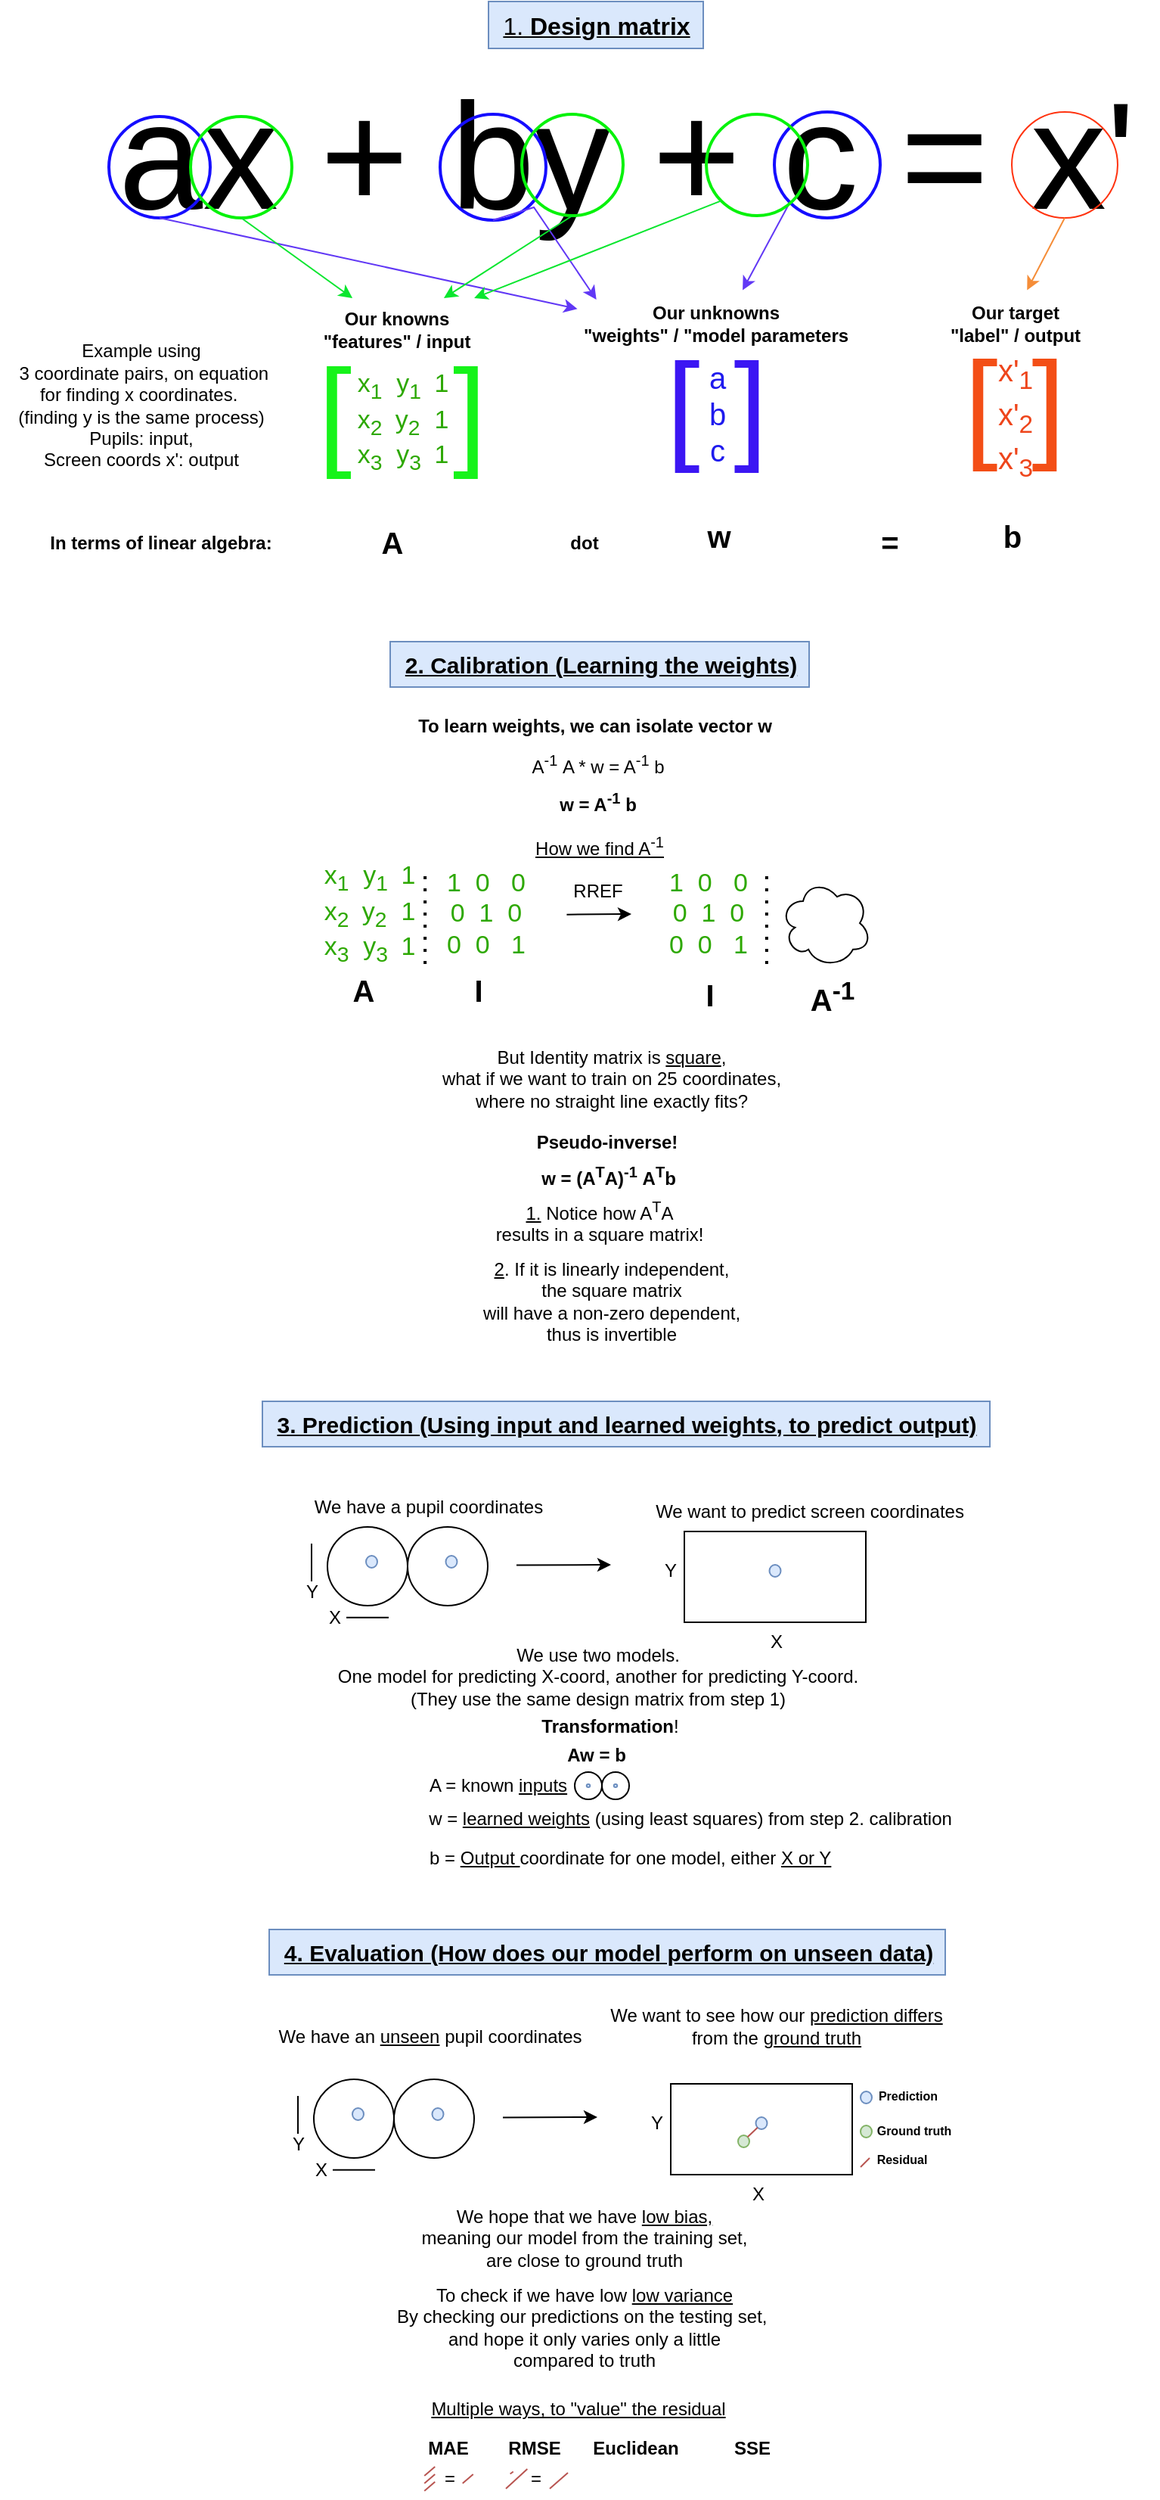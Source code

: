 <mxfile version="24.7.17">
  <diagram name="Page-1" id="A6gHz7y4pl0UzIe4a-nL">
    <mxGraphModel dx="209" dy="109" grid="0" gridSize="10" guides="1" tooltips="1" connect="1" arrows="1" fold="1" page="1" pageScale="1" pageWidth="827" pageHeight="1169" math="0" shadow="0">
      <root>
        <mxCell id="0" />
        <mxCell id="1" parent="0" />
        <mxCell id="99eHCPfKFET1jwEx7BNB-6" value="&lt;font style=&quot;font-size: 100px;&quot;&gt;ax + by + c = x&#39;&lt;/font&gt;" style="text;html=1;align=center;verticalAlign=middle;resizable=0;points=[];autosize=1;strokeColor=none;fillColor=none;" parent="1" vertex="1">
          <mxGeometry x="76" y="55" width="690" height="132" as="geometry" />
        </mxCell>
        <mxCell id="99eHCPfKFET1jwEx7BNB-3" value="" style="ellipse;whiteSpace=wrap;html=1;aspect=fixed;fillColor=none;strokeColor=#150DFF;strokeWidth=2;" parent="1" vertex="1">
          <mxGeometry x="79" y="96" width="67" height="67" as="geometry" />
        </mxCell>
        <mxCell id="99eHCPfKFET1jwEx7BNB-7" value="" style="ellipse;whiteSpace=wrap;html=1;aspect=fixed;fillColor=none;strokeColor=#150DFF;strokeWidth=2;" parent="1" vertex="1">
          <mxGeometry x="298" y="94.5" width="70" height="70" as="geometry" />
        </mxCell>
        <mxCell id="99eHCPfKFET1jwEx7BNB-8" value="" style="ellipse;whiteSpace=wrap;html=1;aspect=fixed;fillColor=none;strokeColor=#150DFF;strokeWidth=2;" parent="1" vertex="1">
          <mxGeometry x="519" y="93" width="70" height="70" as="geometry" />
        </mxCell>
        <mxCell id="99eHCPfKFET1jwEx7BNB-9" value="&lt;font color=&quot;#3b16f3&quot; style=&quot;font-size: 80px;&quot;&gt;[ ]&lt;/font&gt;" style="text;html=1;align=center;verticalAlign=middle;whiteSpace=wrap;rounded=0;" parent="1" vertex="1">
          <mxGeometry x="386" y="272" width="190" height="30" as="geometry" />
        </mxCell>
        <mxCell id="99eHCPfKFET1jwEx7BNB-11" value="&lt;font color=&quot;#1f1bee&quot; style=&quot;font-size: 20px;&quot;&gt;a&lt;br&gt;b&lt;br&gt;c&lt;/font&gt;" style="text;html=1;align=center;verticalAlign=middle;resizable=0;points=[];autosize=1;strokeColor=none;fillColor=none;" parent="1" vertex="1">
          <mxGeometry x="466" y="247" width="30" height="90" as="geometry" />
        </mxCell>
        <mxCell id="99eHCPfKFET1jwEx7BNB-12" value="" style="endArrow=classic;html=1;rounded=0;exitX=0.5;exitY=1;exitDx=0;exitDy=0;strokeColor=#6138f5;entryX=0.03;entryY=0.271;entryDx=0;entryDy=0;entryPerimeter=0;" parent="1" source="99eHCPfKFET1jwEx7BNB-3" target="99eHCPfKFET1jwEx7BNB-13" edge="1">
          <mxGeometry width="50" height="50" relative="1" as="geometry">
            <mxPoint x="272" y="263" as="sourcePoint" />
            <mxPoint x="191" y="248" as="targetPoint" />
          </mxGeometry>
        </mxCell>
        <mxCell id="99eHCPfKFET1jwEx7BNB-13" value="Our unknowns&lt;br&gt;&quot;weights&quot; / &quot;model parameters" style="text;html=1;align=center;verticalAlign=middle;resizable=0;points=[];autosize=1;strokeColor=none;fillColor=none;fontStyle=1" parent="1" vertex="1">
          <mxGeometry x="383" y="212" width="193" height="41" as="geometry" />
        </mxCell>
        <mxCell id="99eHCPfKFET1jwEx7BNB-14" value="&lt;font color=&quot;#f34e16&quot; style=&quot;font-size: 80px;&quot;&gt;[ ]&lt;/font&gt;" style="text;html=1;align=center;verticalAlign=middle;whiteSpace=wrap;rounded=0;" parent="1" vertex="1">
          <mxGeometry x="583" y="271" width="190" height="30" as="geometry" />
        </mxCell>
        <mxCell id="99eHCPfKFET1jwEx7BNB-15" value="&lt;span style=&quot;font-size: 20px;&quot;&gt;&lt;font color=&quot;#ee451b&quot;&gt;x&#39;&lt;sub style=&quot;&quot;&gt;1&lt;br&gt;&lt;/sub&gt;x&#39;&lt;sub style=&quot;&quot;&gt;2&lt;br&gt;&lt;/sub&gt;x&#39;&lt;sub style=&quot;&quot;&gt;3&lt;/sub&gt;&lt;/font&gt;&lt;br&gt;&lt;/span&gt;" style="text;html=1;align=center;verticalAlign=middle;resizable=0;points=[];autosize=1;strokeColor=none;fillColor=none;" parent="1" vertex="1">
          <mxGeometry x="657.5" y="245" width="41" height="99" as="geometry" />
        </mxCell>
        <mxCell id="99eHCPfKFET1jwEx7BNB-16" value="Our target&lt;br&gt;&quot;label&quot; / output" style="text;html=1;align=center;verticalAlign=middle;resizable=0;points=[];autosize=1;strokeColor=none;fillColor=none;fontStyle=1" parent="1" vertex="1">
          <mxGeometry x="626" y="212" width="104" height="41" as="geometry" />
        </mxCell>
        <mxCell id="99eHCPfKFET1jwEx7BNB-20" value="" style="ellipse;whiteSpace=wrap;html=1;aspect=fixed;fillColor=none;strokeColor=#ff330f;" parent="1" vertex="1">
          <mxGeometry x="676" y="93" width="70" height="70" as="geometry" />
        </mxCell>
        <mxCell id="99eHCPfKFET1jwEx7BNB-21" value="" style="endArrow=classic;html=1;rounded=0;exitX=0.5;exitY=1;exitDx=0;exitDy=0;strokeColor=#6138f5;entryX=0.095;entryY=0.122;entryDx=0;entryDy=0;entryPerimeter=0;" parent="1" source="99eHCPfKFET1jwEx7BNB-7" target="99eHCPfKFET1jwEx7BNB-13" edge="1">
          <mxGeometry width="50" height="50" relative="1" as="geometry">
            <mxPoint x="122" y="173" as="sourcePoint" />
            <mxPoint x="444" y="233" as="targetPoint" />
            <Array as="points">
              <mxPoint x="360" y="156" />
            </Array>
          </mxGeometry>
        </mxCell>
        <mxCell id="99eHCPfKFET1jwEx7BNB-22" value="" style="endArrow=classic;html=1;rounded=0;exitX=0;exitY=1;exitDx=0;exitDy=0;strokeColor=#6138f5;entryX=0.596;entryY=-0.031;entryDx=0;entryDy=0;entryPerimeter=0;" parent="1" source="99eHCPfKFET1jwEx7BNB-8" target="99eHCPfKFET1jwEx7BNB-13" edge="1">
          <mxGeometry width="50" height="50" relative="1" as="geometry">
            <mxPoint x="343" y="175" as="sourcePoint" />
            <mxPoint x="450" y="227" as="targetPoint" />
          </mxGeometry>
        </mxCell>
        <mxCell id="99eHCPfKFET1jwEx7BNB-23" value="&lt;font color=&quot;#16f31a&quot; style=&quot;font-size: 80px;&quot;&gt;[&amp;nbsp; &amp;nbsp;]&lt;/font&gt;" style="text;html=1;align=center;verticalAlign=middle;whiteSpace=wrap;rounded=0;" parent="1" vertex="1">
          <mxGeometry x="178" y="276" width="190" height="30" as="geometry" />
        </mxCell>
        <mxCell id="99eHCPfKFET1jwEx7BNB-24" value="Our knowns&lt;br&gt;&quot;features&quot; / input" style="text;html=1;align=center;verticalAlign=middle;resizable=0;points=[];autosize=1;strokeColor=none;fillColor=none;fontStyle=1" parent="1" vertex="1">
          <mxGeometry x="211" y="216" width="115" height="41" as="geometry" />
        </mxCell>
        <mxCell id="99eHCPfKFET1jwEx7BNB-25" value="&lt;font style=&quot;font-size: 17px;&quot; color=&quot;#2da800&quot;&gt;x&lt;sub style=&quot;&quot;&gt;1&lt;/sub&gt;&amp;nbsp; y&lt;sub style=&quot;&quot;&gt;1&amp;nbsp;&lt;/sub&gt;&amp;nbsp;1&lt;br&gt;x&lt;span style=&quot;&quot;&gt;&lt;sub&gt;2&amp;nbsp;&lt;/sub&gt;&lt;/span&gt;&amp;nbsp;y&lt;span style=&quot;&quot;&gt;&lt;sub&gt;2&lt;/sub&gt;&lt;/span&gt;&amp;nbsp; 1&lt;br&gt;x&lt;sub style=&quot;&quot;&gt;3&lt;/sub&gt;&amp;nbsp; y&lt;span style=&quot;&quot;&gt;&lt;sub&gt;3&amp;nbsp;&lt;/sub&gt;&lt;/span&gt;&amp;nbsp;1&lt;/font&gt;" style="text;html=1;align=center;verticalAlign=middle;whiteSpace=wrap;rounded=0;" parent="1" vertex="1">
          <mxGeometry x="222.5" y="283" width="101" height="30" as="geometry" />
        </mxCell>
        <mxCell id="99eHCPfKFET1jwEx7BNB-27" value="" style="endArrow=classic;html=1;rounded=0;exitX=0.5;exitY=1;exitDx=0;exitDy=0;strokeColor=#f58d38;entryX=0.578;entryY=-0.031;entryDx=0;entryDy=0;entryPerimeter=0;" parent="1" source="99eHCPfKFET1jwEx7BNB-20" target="99eHCPfKFET1jwEx7BNB-16" edge="1">
          <mxGeometry width="50" height="50" relative="1" as="geometry">
            <mxPoint x="539" y="163" as="sourcePoint" />
            <mxPoint x="498" y="221" as="targetPoint" />
          </mxGeometry>
        </mxCell>
        <mxCell id="99eHCPfKFET1jwEx7BNB-29" value="" style="ellipse;whiteSpace=wrap;html=1;aspect=fixed;fillColor=none;strokeColor=#07f20b;strokeWidth=2;" parent="1" vertex="1">
          <mxGeometry x="133" y="96" width="67" height="67" as="geometry" />
        </mxCell>
        <mxCell id="99eHCPfKFET1jwEx7BNB-30" value="" style="ellipse;whiteSpace=wrap;html=1;aspect=fixed;fillColor=none;strokeColor=#07f20b;strokeWidth=2;" parent="1" vertex="1">
          <mxGeometry x="352" y="94.5" width="67" height="67" as="geometry" />
        </mxCell>
        <mxCell id="99eHCPfKFET1jwEx7BNB-31" value="" style="ellipse;whiteSpace=wrap;html=1;aspect=fixed;fillColor=none;strokeColor=#07f20b;strokeWidth=2;" parent="1" vertex="1">
          <mxGeometry x="474" y="94.5" width="67" height="67" as="geometry" />
        </mxCell>
        <mxCell id="99eHCPfKFET1jwEx7BNB-32" value="" style="endArrow=classic;html=1;rounded=0;exitX=0.5;exitY=1;exitDx=0;exitDy=0;strokeColor=#0ae62e;" parent="1" source="99eHCPfKFET1jwEx7BNB-29" target="99eHCPfKFET1jwEx7BNB-24" edge="1">
          <mxGeometry width="50" height="50" relative="1" as="geometry">
            <mxPoint x="123" y="173" as="sourcePoint" />
            <mxPoint x="399" y="233" as="targetPoint" />
          </mxGeometry>
        </mxCell>
        <mxCell id="99eHCPfKFET1jwEx7BNB-33" value="" style="endArrow=classic;html=1;rounded=0;exitX=0.5;exitY=1;exitDx=0;exitDy=0;strokeColor=#0ae62e;" parent="1" source="99eHCPfKFET1jwEx7BNB-30" target="99eHCPfKFET1jwEx7BNB-24" edge="1">
          <mxGeometry width="50" height="50" relative="1" as="geometry">
            <mxPoint x="177" y="173" as="sourcePoint" />
            <mxPoint x="250" y="226" as="targetPoint" />
          </mxGeometry>
        </mxCell>
        <mxCell id="99eHCPfKFET1jwEx7BNB-34" value="" style="endArrow=classic;html=1;rounded=0;exitX=0;exitY=1;exitDx=0;exitDy=0;strokeColor=#0ae62e;" parent="1" source="99eHCPfKFET1jwEx7BNB-31" target="99eHCPfKFET1jwEx7BNB-24" edge="1">
          <mxGeometry width="50" height="50" relative="1" as="geometry">
            <mxPoint x="395" y="172" as="sourcePoint" />
            <mxPoint x="310" y="226" as="targetPoint" />
          </mxGeometry>
        </mxCell>
        <mxCell id="99eHCPfKFET1jwEx7BNB-35" value="&lt;b&gt;In terms of linear algebra:&lt;/b&gt;" style="text;html=1;align=center;verticalAlign=middle;resizable=0;points=[];autosize=1;strokeColor=none;fillColor=none;" parent="1" vertex="1">
          <mxGeometry x="30" y="365" width="165" height="26" as="geometry" />
        </mxCell>
        <mxCell id="99eHCPfKFET1jwEx7BNB-36" value="&lt;b&gt;&lt;font style=&quot;font-size: 20px;&quot;&gt;A&lt;/font&gt;&lt;/b&gt;" style="text;html=1;align=center;verticalAlign=middle;resizable=0;points=[];autosize=1;strokeColor=none;fillColor=none;" parent="1" vertex="1">
          <mxGeometry x="250" y="359" width="32" height="36" as="geometry" />
        </mxCell>
        <mxCell id="99eHCPfKFET1jwEx7BNB-38" value="&lt;span style=&quot;font-size: 20px;&quot;&gt;&lt;b&gt;w&lt;/b&gt;&lt;/span&gt;" style="text;html=1;align=center;verticalAlign=middle;resizable=0;points=[];autosize=1;strokeColor=none;fillColor=none;" parent="1" vertex="1">
          <mxGeometry x="465" y="355" width="34" height="36" as="geometry" />
        </mxCell>
        <mxCell id="99eHCPfKFET1jwEx7BNB-40" value="&lt;span style=&quot;font-size: 20px;&quot;&gt;&lt;b&gt;=&lt;/b&gt;&lt;/span&gt;" style="text;html=1;align=center;verticalAlign=middle;resizable=0;points=[];autosize=1;strokeColor=none;fillColor=none;" parent="1" vertex="1">
          <mxGeometry x="579.5" y="359" width="30" height="36" as="geometry" />
        </mxCell>
        <mxCell id="99eHCPfKFET1jwEx7BNB-41" value="&lt;span style=&quot;font-size: 20px;&quot;&gt;&lt;b&gt;b&lt;/b&gt;&lt;/span&gt;" style="text;html=1;align=center;verticalAlign=middle;resizable=0;points=[];autosize=1;strokeColor=none;fillColor=none;" parent="1" vertex="1">
          <mxGeometry x="660.5" y="355" width="30" height="36" as="geometry" />
        </mxCell>
        <mxCell id="99eHCPfKFET1jwEx7BNB-42" value="&lt;b&gt;dot&lt;/b&gt;" style="text;html=1;align=center;verticalAlign=middle;resizable=0;points=[];autosize=1;strokeColor=none;fillColor=none;" parent="1" vertex="1">
          <mxGeometry x="374" y="365" width="37" height="26" as="geometry" />
        </mxCell>
        <mxCell id="99eHCPfKFET1jwEx7BNB-43" value="&lt;b&gt;To learn weights, we can isolate vector w&lt;br&gt;&lt;/b&gt;" style="text;html=1;align=center;verticalAlign=middle;resizable=0;points=[];autosize=1;strokeColor=none;fillColor=none;" parent="1" vertex="1">
          <mxGeometry x="273.5" y="486" width="252" height="26" as="geometry" />
        </mxCell>
        <mxCell id="99eHCPfKFET1jwEx7BNB-44" value="A&lt;sup&gt;-1&lt;/sup&gt;&amp;nbsp;A * w = A&lt;sup&gt;-1&lt;/sup&gt;&amp;nbsp;b" style="text;html=1;align=center;verticalAlign=middle;resizable=0;points=[];autosize=1;strokeColor=none;fillColor=none;" parent="1" vertex="1">
          <mxGeometry x="349.12" y="509" width="105" height="29" as="geometry" />
        </mxCell>
        <mxCell id="99eHCPfKFET1jwEx7BNB-45" value="w = A&lt;sup&gt;-1&lt;/sup&gt;&amp;nbsp;b" style="text;html=1;align=center;verticalAlign=middle;resizable=0;points=[];autosize=1;strokeColor=none;fillColor=none;fontStyle=1" parent="1" vertex="1">
          <mxGeometry x="368.12" y="534" width="67" height="29" as="geometry" />
        </mxCell>
        <mxCell id="99eHCPfKFET1jwEx7BNB-47" value="w = (A&lt;sup&gt;T&lt;/sup&gt;A)&lt;sup&gt;-1&lt;/sup&gt;&amp;nbsp;A&lt;sup&gt;T&lt;/sup&gt;b" style="text;html=1;align=center;verticalAlign=middle;resizable=0;points=[];autosize=1;strokeColor=none;fillColor=none;fontStyle=1" parent="1" vertex="1">
          <mxGeometry x="357" y="781" width="103" height="29" as="geometry" />
        </mxCell>
        <mxCell id="99eHCPfKFET1jwEx7BNB-48" value="&lt;u&gt;1.&lt;/u&gt; Notice how A&lt;sup&gt;T&lt;/sup&gt;A&lt;br&gt;results in a square matrix!" style="text;html=1;align=center;verticalAlign=middle;resizable=0;points=[];autosize=1;strokeColor=none;fillColor=none;" parent="1" vertex="1">
          <mxGeometry x="325.12" y="804" width="155" height="43" as="geometry" />
        </mxCell>
        <mxCell id="99eHCPfKFET1jwEx7BNB-49" value="&lt;u&gt;2&lt;/u&gt;. If it is linearly independent, &lt;br&gt;the square matrix&lt;br&gt;will have a non-zero dependent,&lt;br&gt;thus is invertible" style="text;html=1;align=center;verticalAlign=middle;resizable=0;points=[];autosize=1;strokeColor=none;fillColor=none;" parent="1" vertex="1">
          <mxGeometry x="317" y="844" width="188" height="70" as="geometry" />
        </mxCell>
        <mxCell id="2amhyk4ljKaMBQwBBaxo-1" value="&lt;font style=&quot;font-size: 16px;&quot;&gt;&lt;u&gt;1. &lt;b&gt;Design matrix&lt;/b&gt;&lt;/u&gt;&lt;/font&gt;" style="text;html=1;align=center;verticalAlign=middle;resizable=0;points=[];autosize=1;strokeColor=#6c8ebf;fillColor=#dae8fc;" parent="1" vertex="1">
          <mxGeometry x="330" y="20" width="142" height="31" as="geometry" />
        </mxCell>
        <mxCell id="2amhyk4ljKaMBQwBBaxo-2" value="&lt;b&gt;&lt;font style=&quot;font-size: 15px;&quot;&gt;&lt;u&gt;2. Calibration (Learning the weights)&lt;/u&gt;&lt;/font&gt;&lt;/b&gt;" style="text;html=1;align=center;verticalAlign=middle;resizable=0;points=[];autosize=1;strokeColor=#6c8ebf;fillColor=#dae8fc;" parent="1" vertex="1">
          <mxGeometry x="265" y="443" width="277" height="30" as="geometry" />
        </mxCell>
        <mxCell id="2amhyk4ljKaMBQwBBaxo-3" value="&lt;b&gt;&lt;font style=&quot;font-size: 15px;&quot;&gt;&lt;u&gt;3. Prediction (Using input and learned weights, to predict output)&lt;/u&gt;&lt;/font&gt;&lt;/b&gt;" style="text;html=1;align=center;verticalAlign=middle;resizable=0;points=[];autosize=1;strokeColor=#6c8ebf;fillColor=#dae8fc;" parent="1" vertex="1">
          <mxGeometry x="180.5" y="945" width="481" height="30" as="geometry" />
        </mxCell>
        <mxCell id="2amhyk4ljKaMBQwBBaxo-4" value="Example using&lt;br&gt;&amp;nbsp;3 coordinate pairs, on equation&lt;div&gt;for finding x coordinates.&amp;nbsp;&lt;br&gt;(finding y is the same process)&lt;br&gt;&lt;div&gt;Pupils: input, &lt;br&gt;Screen coords x&#39;: output&lt;/div&gt;&lt;/div&gt;" style="text;html=1;align=center;verticalAlign=middle;resizable=0;points=[];autosize=1;strokeColor=none;fillColor=none;" parent="1" vertex="1">
          <mxGeometry x="7" y="238" width="186" height="98" as="geometry" />
        </mxCell>
        <mxCell id="2amhyk4ljKaMBQwBBaxo-5" value="" style="ellipse;whiteSpace=wrap;html=1;" parent="1" vertex="1">
          <mxGeometry x="223.5" y="1028" width="53" height="52" as="geometry" />
        </mxCell>
        <mxCell id="2amhyk4ljKaMBQwBBaxo-6" value="" style="ellipse;whiteSpace=wrap;html=1;" parent="1" vertex="1">
          <mxGeometry x="276.5" y="1028" width="53" height="52" as="geometry" />
        </mxCell>
        <mxCell id="2amhyk4ljKaMBQwBBaxo-7" value="" style="ellipse;whiteSpace=wrap;html=1;fillColor=#dae8fc;strokeColor=#6c8ebf;" parent="1" vertex="1">
          <mxGeometry x="301.75" y="1047" width="7.5" height="8" as="geometry" />
        </mxCell>
        <mxCell id="2amhyk4ljKaMBQwBBaxo-8" value="" style="ellipse;whiteSpace=wrap;html=1;fillColor=#dae8fc;strokeColor=#6c8ebf;" parent="1" vertex="1">
          <mxGeometry x="249" y="1047" width="7.5" height="8" as="geometry" />
        </mxCell>
        <mxCell id="2amhyk4ljKaMBQwBBaxo-9" value="We have a pupil coordinates" style="text;html=1;align=center;verticalAlign=middle;resizable=0;points=[];autosize=1;strokeColor=none;fillColor=none;" parent="1" vertex="1">
          <mxGeometry x="205" y="1002" width="169" height="26" as="geometry" />
        </mxCell>
        <mxCell id="2amhyk4ljKaMBQwBBaxo-10" value="We want to predict screen coordinates" style="text;html=1;align=center;verticalAlign=middle;resizable=0;points=[];autosize=1;strokeColor=none;fillColor=none;" parent="1" vertex="1">
          <mxGeometry x="431" y="1005" width="222" height="26" as="geometry" />
        </mxCell>
        <mxCell id="2amhyk4ljKaMBQwBBaxo-12" value="" style="endArrow=classic;html=1;rounded=0;" parent="1" edge="1">
          <mxGeometry width="50" height="50" relative="1" as="geometry">
            <mxPoint x="348.5" y="1053.25" as="sourcePoint" />
            <mxPoint x="411" y="1053" as="targetPoint" />
          </mxGeometry>
        </mxCell>
        <mxCell id="2amhyk4ljKaMBQwBBaxo-13" value="" style="rounded=0;whiteSpace=wrap;html=1;" parent="1" vertex="1">
          <mxGeometry x="459.5" y="1031" width="120" height="60" as="geometry" />
        </mxCell>
        <mxCell id="2amhyk4ljKaMBQwBBaxo-14" value="" style="ellipse;whiteSpace=wrap;html=1;fillColor=#dae8fc;strokeColor=#6c8ebf;" parent="1" vertex="1">
          <mxGeometry x="515.75" y="1053" width="7.5" height="8" as="geometry" />
        </mxCell>
        <mxCell id="2amhyk4ljKaMBQwBBaxo-16" value="X" style="text;html=1;align=center;verticalAlign=middle;resizable=0;points=[];autosize=1;strokeColor=none;fillColor=none;" parent="1" vertex="1">
          <mxGeometry x="506.5" y="1091" width="26" height="26" as="geometry" />
        </mxCell>
        <mxCell id="2amhyk4ljKaMBQwBBaxo-17" value="Y" style="text;html=1;align=center;verticalAlign=middle;resizable=0;points=[];autosize=1;strokeColor=none;fillColor=none;" parent="1" vertex="1">
          <mxGeometry x="437" y="1044" width="26" height="26" as="geometry" />
        </mxCell>
        <mxCell id="2amhyk4ljKaMBQwBBaxo-18" value="We use two models. &lt;br&gt;One model for predicting X-coord, another for predicting Y-coord.&lt;br&gt;(They use the same design matrix from step 1)" style="text;html=1;align=center;verticalAlign=middle;resizable=0;points=[];autosize=1;strokeColor=none;fillColor=none;" parent="1" vertex="1">
          <mxGeometry x="220.5" y="1099" width="362" height="55" as="geometry" />
        </mxCell>
        <mxCell id="2amhyk4ljKaMBQwBBaxo-19" value="&lt;b&gt;Aw = b&lt;/b&gt;" style="text;html=1;align=center;verticalAlign=middle;resizable=0;points=[];autosize=1;strokeColor=none;fillColor=none;" parent="1" vertex="1">
          <mxGeometry x="372.5" y="1166" width="57" height="26" as="geometry" />
        </mxCell>
        <mxCell id="2amhyk4ljKaMBQwBBaxo-20" value="A = known &lt;u&gt;inputs&lt;/u&gt;" style="text;html=1;align=center;verticalAlign=middle;resizable=0;points=[];autosize=1;strokeColor=none;fillColor=none;" parent="1" vertex="1">
          <mxGeometry x="281" y="1186" width="109" height="26" as="geometry" />
        </mxCell>
        <mxCell id="2amhyk4ljKaMBQwBBaxo-21" value="" style="ellipse;whiteSpace=wrap;html=1;" parent="1" vertex="1">
          <mxGeometry x="387" y="1190" width="18" height="18" as="geometry" />
        </mxCell>
        <mxCell id="2amhyk4ljKaMBQwBBaxo-24" value="" style="ellipse;whiteSpace=wrap;html=1;fillColor=#dae8fc;strokeColor=#6c8ebf;" parent="1" vertex="1">
          <mxGeometry x="394.87" y="1198" width="2.25" height="2" as="geometry" />
        </mxCell>
        <mxCell id="2amhyk4ljKaMBQwBBaxo-27" value="" style="ellipse;whiteSpace=wrap;html=1;" parent="1" vertex="1">
          <mxGeometry x="405" y="1190" width="18" height="18" as="geometry" />
        </mxCell>
        <mxCell id="2amhyk4ljKaMBQwBBaxo-28" value="" style="ellipse;whiteSpace=wrap;html=1;fillColor=#dae8fc;strokeColor=#6c8ebf;" parent="1" vertex="1">
          <mxGeometry x="412.87" y="1198" width="2.25" height="2" as="geometry" />
        </mxCell>
        <mxCell id="2amhyk4ljKaMBQwBBaxo-29" value="&lt;b&gt;Transformation&lt;/b&gt;!" style="text;html=1;align=center;verticalAlign=middle;resizable=0;points=[];autosize=1;strokeColor=none;fillColor=none;" parent="1" vertex="1">
          <mxGeometry x="355.75" y="1147" width="109" height="26" as="geometry" />
        </mxCell>
        <mxCell id="2amhyk4ljKaMBQwBBaxo-30" value="w = &lt;u&gt;learned weights&lt;/u&gt; (using least squares) from step 2. calibration" style="text;html=1;align=center;verticalAlign=middle;resizable=0;points=[];autosize=1;strokeColor=none;fillColor=none;" parent="1" vertex="1">
          <mxGeometry x="281" y="1208" width="364" height="26" as="geometry" />
        </mxCell>
        <mxCell id="2amhyk4ljKaMBQwBBaxo-31" value="b = &lt;u&gt;Output &lt;/u&gt;coordinate for one model, either &lt;u&gt;X or Y&lt;/u&gt;&amp;nbsp;" style="text;html=1;align=center;verticalAlign=middle;resizable=0;points=[];autosize=1;strokeColor=none;fillColor=none;" parent="1" vertex="1">
          <mxGeometry x="281" y="1234" width="287" height="26" as="geometry" />
        </mxCell>
        <mxCell id="2amhyk4ljKaMBQwBBaxo-34" value="X" style="text;html=1;align=center;verticalAlign=middle;resizable=0;points=[];autosize=1;strokeColor=none;fillColor=none;" parent="1" vertex="1">
          <mxGeometry x="215" y="1075" width="26" height="26" as="geometry" />
        </mxCell>
        <mxCell id="2amhyk4ljKaMBQwBBaxo-35" value="" style="endArrow=none;html=1;rounded=0;" parent="1" edge="1">
          <mxGeometry width="50" height="50" relative="1" as="geometry">
            <mxPoint x="236" y="1087.89" as="sourcePoint" />
            <mxPoint x="264" y="1087.89" as="targetPoint" />
          </mxGeometry>
        </mxCell>
        <mxCell id="2amhyk4ljKaMBQwBBaxo-36" value="Y" style="text;html=1;align=center;verticalAlign=middle;resizable=0;points=[];autosize=1;strokeColor=none;fillColor=none;" parent="1" vertex="1">
          <mxGeometry x="200" y="1058" width="26" height="26" as="geometry" />
        </mxCell>
        <mxCell id="2amhyk4ljKaMBQwBBaxo-37" value="" style="endArrow=none;html=1;rounded=0;" parent="1" edge="1">
          <mxGeometry width="50" height="50" relative="1" as="geometry">
            <mxPoint x="213" y="1064" as="sourcePoint" />
            <mxPoint x="213" y="1039" as="targetPoint" />
          </mxGeometry>
        </mxCell>
        <mxCell id="2amhyk4ljKaMBQwBBaxo-38" value="&lt;b&gt;&lt;font style=&quot;font-size: 15px;&quot;&gt;&lt;u&gt;4. Evaluation (How does our model perform on unseen data)&lt;/u&gt;&lt;/font&gt;&lt;/b&gt;" style="text;html=1;align=center;verticalAlign=middle;resizable=0;points=[];autosize=1;strokeColor=#6c8ebf;fillColor=#dae8fc;" parent="1" vertex="1">
          <mxGeometry x="185" y="1294" width="447" height="30" as="geometry" />
        </mxCell>
        <mxCell id="2amhyk4ljKaMBQwBBaxo-40" value="" style="ellipse;whiteSpace=wrap;html=1;" parent="1" vertex="1">
          <mxGeometry x="214.5" y="1393" width="53" height="52" as="geometry" />
        </mxCell>
        <mxCell id="2amhyk4ljKaMBQwBBaxo-41" value="" style="ellipse;whiteSpace=wrap;html=1;" parent="1" vertex="1">
          <mxGeometry x="267.5" y="1393" width="53" height="52" as="geometry" />
        </mxCell>
        <mxCell id="2amhyk4ljKaMBQwBBaxo-42" value="" style="ellipse;whiteSpace=wrap;html=1;fillColor=#dae8fc;strokeColor=#6c8ebf;" parent="1" vertex="1">
          <mxGeometry x="292.75" y="1412" width="7.5" height="8" as="geometry" />
        </mxCell>
        <mxCell id="2amhyk4ljKaMBQwBBaxo-43" value="" style="ellipse;whiteSpace=wrap;html=1;fillColor=#dae8fc;strokeColor=#6c8ebf;" parent="1" vertex="1">
          <mxGeometry x="240" y="1412" width="7.5" height="8" as="geometry" />
        </mxCell>
        <mxCell id="2amhyk4ljKaMBQwBBaxo-44" value="We have an &lt;u&gt;unseen&lt;/u&gt; pupil coordinates" style="text;html=1;align=center;verticalAlign=middle;resizable=0;points=[];autosize=1;strokeColor=none;fillColor=none;" parent="1" vertex="1">
          <mxGeometry x="181.5" y="1352" width="219" height="26" as="geometry" />
        </mxCell>
        <mxCell id="2amhyk4ljKaMBQwBBaxo-45" value="We want to see how our &lt;u&gt;prediction differs&lt;/u&gt;&lt;div&gt;from the &lt;u&gt;ground truth&lt;/u&gt;&lt;br&gt;&lt;/div&gt;" style="text;html=1;align=center;verticalAlign=middle;resizable=0;points=[];autosize=1;strokeColor=none;fillColor=none;" parent="1" vertex="1">
          <mxGeometry x="400.5" y="1337" width="238" height="41" as="geometry" />
        </mxCell>
        <mxCell id="2amhyk4ljKaMBQwBBaxo-46" value="" style="endArrow=classic;html=1;rounded=0;" parent="1" edge="1">
          <mxGeometry width="50" height="50" relative="1" as="geometry">
            <mxPoint x="339.5" y="1418.25" as="sourcePoint" />
            <mxPoint x="402" y="1418" as="targetPoint" />
          </mxGeometry>
        </mxCell>
        <mxCell id="2amhyk4ljKaMBQwBBaxo-47" value="" style="rounded=0;whiteSpace=wrap;html=1;" parent="1" vertex="1">
          <mxGeometry x="450.5" y="1396" width="120" height="60" as="geometry" />
        </mxCell>
        <mxCell id="2amhyk4ljKaMBQwBBaxo-48" value="" style="ellipse;whiteSpace=wrap;html=1;fillColor=#dae8fc;strokeColor=#6c8ebf;" parent="1" vertex="1">
          <mxGeometry x="506.75" y="1418" width="7.5" height="8" as="geometry" />
        </mxCell>
        <mxCell id="2amhyk4ljKaMBQwBBaxo-49" value="Y" style="text;html=1;align=center;verticalAlign=middle;resizable=0;points=[];autosize=1;strokeColor=none;fillColor=none;" parent="1" vertex="1">
          <mxGeometry x="428" y="1409" width="26" height="26" as="geometry" />
        </mxCell>
        <mxCell id="2amhyk4ljKaMBQwBBaxo-50" value="X" style="text;html=1;align=center;verticalAlign=middle;resizable=0;points=[];autosize=1;strokeColor=none;fillColor=none;" parent="1" vertex="1">
          <mxGeometry x="206" y="1440" width="26" height="26" as="geometry" />
        </mxCell>
        <mxCell id="2amhyk4ljKaMBQwBBaxo-51" value="" style="endArrow=none;html=1;rounded=0;" parent="1" edge="1">
          <mxGeometry width="50" height="50" relative="1" as="geometry">
            <mxPoint x="227" y="1452.89" as="sourcePoint" />
            <mxPoint x="255" y="1452.89" as="targetPoint" />
          </mxGeometry>
        </mxCell>
        <mxCell id="2amhyk4ljKaMBQwBBaxo-52" value="Y" style="text;html=1;align=center;verticalAlign=middle;resizable=0;points=[];autosize=1;strokeColor=none;fillColor=none;" parent="1" vertex="1">
          <mxGeometry x="191" y="1423" width="26" height="26" as="geometry" />
        </mxCell>
        <mxCell id="2amhyk4ljKaMBQwBBaxo-53" value="" style="endArrow=none;html=1;rounded=0;" parent="1" edge="1">
          <mxGeometry width="50" height="50" relative="1" as="geometry">
            <mxPoint x="204" y="1429" as="sourcePoint" />
            <mxPoint x="204" y="1404" as="targetPoint" />
          </mxGeometry>
        </mxCell>
        <mxCell id="2amhyk4ljKaMBQwBBaxo-54" value="" style="ellipse;whiteSpace=wrap;html=1;fillColor=#d5e8d4;strokeColor=#82b366;" parent="1" vertex="1">
          <mxGeometry x="495" y="1430" width="7.5" height="8" as="geometry" />
        </mxCell>
        <mxCell id="2amhyk4ljKaMBQwBBaxo-55" value="" style="endArrow=none;html=1;rounded=0;entryX=0;entryY=1;entryDx=0;entryDy=0;exitX=1;exitY=0;exitDx=0;exitDy=0;fillColor=#f8cecc;strokeColor=#b85450;" parent="1" source="2amhyk4ljKaMBQwBBaxo-54" target="2amhyk4ljKaMBQwBBaxo-48" edge="1">
          <mxGeometry width="50" height="50" relative="1" as="geometry">
            <mxPoint x="460.5" y="1468" as="sourcePoint" />
            <mxPoint x="510.5" y="1418" as="targetPoint" />
          </mxGeometry>
        </mxCell>
        <mxCell id="2amhyk4ljKaMBQwBBaxo-56" value="" style="ellipse;whiteSpace=wrap;html=1;fillColor=#dae8fc;strokeColor=#6c8ebf;strokeWidth=1;" parent="1" vertex="1">
          <mxGeometry x="576" y="1401" width="7.5" height="8" as="geometry" />
        </mxCell>
        <mxCell id="2amhyk4ljKaMBQwBBaxo-57" value="&lt;font style=&quot;font-size: 8px;&quot;&gt;Prediction&lt;/font&gt;" style="text;html=1;align=center;verticalAlign=middle;resizable=0;points=[];autosize=1;strokeColor=none;fillColor=none;strokeWidth=1;fontStyle=1" parent="1" vertex="1">
          <mxGeometry x="580.25" y="1390" width="54" height="26" as="geometry" />
        </mxCell>
        <mxCell id="2amhyk4ljKaMBQwBBaxo-58" value="" style="ellipse;whiteSpace=wrap;html=1;fillColor=#d5e8d4;strokeColor=#82b366;strokeWidth=1;" parent="1" vertex="1">
          <mxGeometry x="576" y="1423.5" width="7.5" height="8" as="geometry" />
        </mxCell>
        <mxCell id="2amhyk4ljKaMBQwBBaxo-59" value="&lt;font style=&quot;font-size: 8px;&quot;&gt;Ground truth&lt;/font&gt;" style="text;html=1;align=center;verticalAlign=middle;resizable=0;points=[];autosize=1;strokeColor=none;fillColor=none;fontStyle=1;strokeWidth=1;" parent="1" vertex="1">
          <mxGeometry x="579.25" y="1413" width="63" height="26" as="geometry" />
        </mxCell>
        <mxCell id="2amhyk4ljKaMBQwBBaxo-60" value="" style="endArrow=none;html=1;rounded=0;entryX=0;entryY=1;entryDx=0;entryDy=0;exitX=1;exitY=0;exitDx=0;exitDy=0;fillColor=#f8cecc;strokeColor=#b85450;strokeWidth=1;" parent="1" edge="1">
          <mxGeometry width="50" height="50" relative="1" as="geometry">
            <mxPoint x="576" y="1451" as="sourcePoint" />
            <mxPoint x="582" y="1445" as="targetPoint" />
          </mxGeometry>
        </mxCell>
        <mxCell id="2amhyk4ljKaMBQwBBaxo-61" value="&lt;font style=&quot;font-size: 8px;&quot;&gt;Residual&lt;/font&gt;" style="text;html=1;align=center;verticalAlign=middle;resizable=0;points=[];autosize=1;strokeColor=none;fillColor=none;fontStyle=1;strokeWidth=1;" parent="1" vertex="1">
          <mxGeometry x="578.25" y="1431.5" width="49" height="26" as="geometry" />
        </mxCell>
        <mxCell id="2amhyk4ljKaMBQwBBaxo-63" value="X" style="text;html=1;align=center;verticalAlign=middle;resizable=0;points=[];autosize=1;strokeColor=none;fillColor=none;" parent="1" vertex="1">
          <mxGeometry x="495" y="1456" width="26" height="26" as="geometry" />
        </mxCell>
        <mxCell id="2amhyk4ljKaMBQwBBaxo-64" value="To check if we have low&amp;nbsp;&lt;u&gt;low variance&lt;/u&gt;&lt;div&gt;By checking our predictions on the testing set,&amp;nbsp;&lt;/div&gt;&lt;div&gt;and hope it only varies only a little &lt;br&gt;compared to truth&lt;/div&gt;" style="text;html=1;align=center;verticalAlign=middle;resizable=0;points=[];autosize=1;strokeColor=none;fillColor=none;" parent="1" vertex="1">
          <mxGeometry x="259.5" y="1522" width="266" height="70" as="geometry" />
        </mxCell>
        <mxCell id="tUnKUIAMdZFeqacq5TOf-1" value="&lt;u style=&quot;&quot;&gt;How we find A&lt;sup style=&quot;&quot;&gt;-1&lt;/sup&gt;&lt;/u&gt;" style="text;html=1;align=center;verticalAlign=middle;resizable=0;points=[];autosize=1;strokeColor=none;fillColor=none;" vertex="1" parent="1">
          <mxGeometry x="351.12" y="563" width="103" height="29" as="geometry" />
        </mxCell>
        <mxCell id="tUnKUIAMdZFeqacq5TOf-3" value="&lt;font style=&quot;font-size: 17px;&quot; color=&quot;#2da800&quot;&gt;x&lt;sub style=&quot;&quot;&gt;1&lt;/sub&gt;&amp;nbsp; y&lt;sub style=&quot;&quot;&gt;1&amp;nbsp;&lt;/sub&gt;&amp;nbsp;1&lt;br&gt;x&lt;span style=&quot;&quot;&gt;&lt;sub&gt;2&amp;nbsp;&lt;/sub&gt;&lt;/span&gt;&amp;nbsp;y&lt;span style=&quot;&quot;&gt;&lt;sub&gt;2&lt;/sub&gt;&lt;/span&gt;&amp;nbsp; 1&lt;br&gt;x&lt;sub style=&quot;&quot;&gt;3&lt;/sub&gt;&amp;nbsp; y&lt;span style=&quot;&quot;&gt;&lt;sub&gt;3&amp;nbsp;&lt;/sub&gt;&lt;/span&gt;&amp;nbsp;1&lt;/font&gt;" style="text;html=1;align=center;verticalAlign=middle;whiteSpace=wrap;rounded=0;" vertex="1" parent="1">
          <mxGeometry x="201.31" y="608" width="101" height="30" as="geometry" />
        </mxCell>
        <mxCell id="tUnKUIAMdZFeqacq5TOf-4" value="&lt;b&gt;&lt;font style=&quot;font-size: 20px;&quot;&gt;A&lt;/font&gt;&lt;/b&gt;" style="text;html=1;align=center;verticalAlign=middle;resizable=0;points=[];autosize=1;strokeColor=none;fillColor=none;" vertex="1" parent="1">
          <mxGeometry x="230.5" y="655" width="32" height="36" as="geometry" />
        </mxCell>
        <mxCell id="tUnKUIAMdZFeqacq5TOf-5" value="" style="endArrow=none;dashed=1;html=1;dashPattern=1 3;strokeWidth=2;rounded=0;" edge="1" parent="1">
          <mxGeometry width="50" height="50" relative="1" as="geometry">
            <mxPoint x="288.06" y="656" as="sourcePoint" />
            <mxPoint x="288.06" y="592" as="targetPoint" />
          </mxGeometry>
        </mxCell>
        <mxCell id="tUnKUIAMdZFeqacq5TOf-6" value="&lt;font style=&quot;&quot; color=&quot;#2da800&quot;&gt;&lt;span style=&quot;font-size: 17px;&quot;&gt;1&amp;nbsp; 0&lt;/span&gt;&lt;span style=&quot;font-size: 17px;&quot;&gt;&amp;nbsp;&lt;/span&gt;&lt;span style=&quot;font-size: 17px;&quot;&gt;&amp;nbsp; 0&lt;/span&gt;&lt;br&gt;&lt;span style=&quot;font-size: 17px;&quot;&gt;0&amp;nbsp; 1&lt;/span&gt;&lt;span style=&quot;font-size: 17px;&quot;&gt;&amp;nbsp; 0&lt;/span&gt;&lt;br&gt;&lt;span style=&quot;font-size: 17px;&quot;&gt;0&amp;nbsp; 0&amp;nbsp;&lt;/span&gt;&lt;span style=&quot;font-size: 17px;&quot;&gt;&amp;nbsp;&amp;nbsp;1&lt;/span&gt;&lt;/font&gt;" style="text;html=1;align=center;verticalAlign=middle;whiteSpace=wrap;rounded=0;" vertex="1" parent="1">
          <mxGeometry x="278.49" y="608" width="101" height="30" as="geometry" />
        </mxCell>
        <mxCell id="tUnKUIAMdZFeqacq5TOf-8" value="&lt;b&gt;&lt;font style=&quot;font-size: 20px;&quot;&gt;I&lt;/font&gt;&lt;/b&gt;" style="text;html=1;align=center;verticalAlign=middle;resizable=0;points=[];autosize=1;strokeColor=none;fillColor=none;" vertex="1" parent="1">
          <mxGeometry x="311" y="655" width="24" height="36" as="geometry" />
        </mxCell>
        <mxCell id="tUnKUIAMdZFeqacq5TOf-9" value="" style="endArrow=classic;html=1;rounded=0;exitX=1.022;exitY=0.512;exitDx=0;exitDy=0;exitPerimeter=0;entryX=0;entryY=0.5;entryDx=0;entryDy=0;" edge="1" parent="1" source="tUnKUIAMdZFeqacq5TOf-6" target="tUnKUIAMdZFeqacq5TOf-16">
          <mxGeometry width="50" height="50" relative="1" as="geometry">
            <mxPoint x="406" y="627" as="sourcePoint" />
            <mxPoint x="420" y="623" as="targetPoint" />
          </mxGeometry>
        </mxCell>
        <mxCell id="tUnKUIAMdZFeqacq5TOf-10" value="RREF" style="text;html=1;align=center;verticalAlign=middle;resizable=0;points=[];autosize=1;strokeColor=none;fillColor=none;" vertex="1" parent="1">
          <mxGeometry x="376.18" y="595" width="51" height="26" as="geometry" />
        </mxCell>
        <mxCell id="tUnKUIAMdZFeqacq5TOf-14" value="&lt;b&gt;&lt;font style=&quot;font-size: 20px;&quot;&gt;A&lt;sup&gt;-1&lt;/sup&gt;&lt;/font&gt;&lt;/b&gt;" style="text;html=1;align=center;verticalAlign=middle;resizable=0;points=[];autosize=1;strokeColor=none;fillColor=none;" vertex="1" parent="1">
          <mxGeometry x="533.25" y="658" width="47" height="40" as="geometry" />
        </mxCell>
        <mxCell id="tUnKUIAMdZFeqacq5TOf-15" value="" style="endArrow=none;dashed=1;html=1;dashPattern=1 3;strokeWidth=2;rounded=0;" edge="1" parent="1">
          <mxGeometry width="50" height="50" relative="1" as="geometry">
            <mxPoint x="513.93" y="656" as="sourcePoint" />
            <mxPoint x="513.93" y="592" as="targetPoint" />
          </mxGeometry>
        </mxCell>
        <mxCell id="tUnKUIAMdZFeqacq5TOf-16" value="&lt;font style=&quot;&quot; color=&quot;#2da800&quot;&gt;&lt;span style=&quot;font-size: 17px;&quot;&gt;1&amp;nbsp; 0&lt;/span&gt;&lt;span style=&quot;font-size: 17px;&quot;&gt;&amp;nbsp;&lt;/span&gt;&lt;span style=&quot;font-size: 17px;&quot;&gt;&amp;nbsp; 0&lt;/span&gt;&lt;br&gt;&lt;span style=&quot;font-size: 17px;&quot;&gt;0&amp;nbsp; 1&lt;/span&gt;&lt;span style=&quot;font-size: 17px;&quot;&gt;&amp;nbsp; 0&lt;/span&gt;&lt;br&gt;&lt;span style=&quot;font-size: 17px;&quot;&gt;0&amp;nbsp; 0&amp;nbsp;&lt;/span&gt;&lt;span style=&quot;font-size: 17px;&quot;&gt;&amp;nbsp;&amp;nbsp;1&lt;/span&gt;&lt;/font&gt;" style="text;html=1;align=center;verticalAlign=middle;whiteSpace=wrap;rounded=0;" vertex="1" parent="1">
          <mxGeometry x="424.5" y="608" width="101" height="30" as="geometry" />
        </mxCell>
        <mxCell id="tUnKUIAMdZFeqacq5TOf-17" value="&lt;b&gt;&lt;font style=&quot;font-size: 20px;&quot;&gt;I&lt;/font&gt;&lt;/b&gt;" style="text;html=1;align=center;verticalAlign=middle;resizable=0;points=[];autosize=1;strokeColor=none;fillColor=none;" vertex="1" parent="1">
          <mxGeometry x="463.5" y="658" width="24" height="36" as="geometry" />
        </mxCell>
        <mxCell id="tUnKUIAMdZFeqacq5TOf-20" value="" style="ellipse;shape=cloud;whiteSpace=wrap;html=1;" vertex="1" parent="1">
          <mxGeometry x="523" y="600" width="60" height="58" as="geometry" />
        </mxCell>
        <mxCell id="tUnKUIAMdZFeqacq5TOf-21" value="But Identity matrix is &lt;u&gt;square&lt;/u&gt;, &lt;br&gt;what if we want to train on 25 coordinates,&lt;br&gt;where no straight line exactly fits?" style="text;html=1;align=center;verticalAlign=middle;resizable=0;points=[];autosize=1;strokeColor=none;fillColor=none;" vertex="1" parent="1">
          <mxGeometry x="290" y="704" width="242" height="55" as="geometry" />
        </mxCell>
        <mxCell id="tUnKUIAMdZFeqacq5TOf-22" value="&lt;b&gt;Pseudo-inverse!&lt;/b&gt;" style="text;html=1;align=center;verticalAlign=middle;resizable=0;points=[];autosize=1;strokeColor=none;fillColor=none;" vertex="1" parent="1">
          <mxGeometry x="352.5" y="761" width="111" height="26" as="geometry" />
        </mxCell>
        <mxCell id="tUnKUIAMdZFeqacq5TOf-24" value="We hope that we have&amp;nbsp;&lt;u&gt;low bias,&lt;br&gt;&lt;/u&gt;meaning our model from the training set, &lt;br&gt;are close to ground truth" style="text;html=1;align=center;verticalAlign=middle;resizable=0;points=[];autosize=1;strokeColor=none;fillColor=none;" vertex="1" parent="1">
          <mxGeometry x="276" y="1470" width="233" height="55" as="geometry" />
        </mxCell>
        <mxCell id="tUnKUIAMdZFeqacq5TOf-25" value="" style="endArrow=none;html=1;rounded=0;entryX=0;entryY=1;entryDx=0;entryDy=0;exitX=1;exitY=0;exitDx=0;exitDy=0;fillColor=#f8cecc;strokeColor=#b85450;" edge="1" parent="1">
          <mxGeometry width="50" height="50" relative="1" as="geometry">
            <mxPoint x="287.62" y="1660" as="sourcePoint" />
            <mxPoint x="294.62" y="1654" as="targetPoint" />
          </mxGeometry>
        </mxCell>
        <mxCell id="tUnKUIAMdZFeqacq5TOf-26" value="MAE" style="text;html=1;align=center;verticalAlign=middle;resizable=0;points=[];autosize=1;strokeColor=none;fillColor=none;fontStyle=1" vertex="1" parent="1">
          <mxGeometry x="281.12" y="1624" width="44" height="26" as="geometry" />
        </mxCell>
        <mxCell id="tUnKUIAMdZFeqacq5TOf-28" value="" style="endArrow=none;html=1;rounded=0;entryX=0;entryY=1;entryDx=0;entryDy=0;exitX=1;exitY=0;exitDx=0;exitDy=0;fillColor=#f8cecc;strokeColor=#b85450;" edge="1" parent="1">
          <mxGeometry width="50" height="50" relative="1" as="geometry">
            <mxPoint x="287.62" y="1655" as="sourcePoint" />
            <mxPoint x="294.62" y="1649" as="targetPoint" />
          </mxGeometry>
        </mxCell>
        <mxCell id="tUnKUIAMdZFeqacq5TOf-29" value="" style="endArrow=none;html=1;rounded=0;entryX=0;entryY=1;entryDx=0;entryDy=0;exitX=1;exitY=0;exitDx=0;exitDy=0;fillColor=#f8cecc;strokeColor=#b85450;" edge="1" parent="1">
          <mxGeometry width="50" height="50" relative="1" as="geometry">
            <mxPoint x="287.62" y="1665" as="sourcePoint" />
            <mxPoint x="294.62" y="1659" as="targetPoint" />
          </mxGeometry>
        </mxCell>
        <mxCell id="tUnKUIAMdZFeqacq5TOf-30" value="=" style="text;html=1;align=center;verticalAlign=middle;resizable=0;points=[];autosize=1;strokeColor=none;fillColor=none;" vertex="1" parent="1">
          <mxGeometry x="291.24" y="1644" width="25" height="26" as="geometry" />
        </mxCell>
        <mxCell id="tUnKUIAMdZFeqacq5TOf-34" value="&lt;b&gt;RMSE&lt;/b&gt;" style="text;html=1;align=center;verticalAlign=middle;resizable=0;points=[];autosize=1;strokeColor=none;fillColor=none;" vertex="1" parent="1">
          <mxGeometry x="333" y="1624" width="53" height="26" as="geometry" />
        </mxCell>
        <mxCell id="tUnKUIAMdZFeqacq5TOf-35" value="&lt;u&gt;Multiple ways, to &quot;value&quot; the residual&lt;/u&gt;" style="text;html=1;align=center;verticalAlign=middle;resizable=0;points=[];autosize=1;strokeColor=none;fillColor=none;" vertex="1" parent="1">
          <mxGeometry x="282" y="1598" width="213" height="26" as="geometry" />
        </mxCell>
        <mxCell id="tUnKUIAMdZFeqacq5TOf-37" value="" style="endArrow=none;html=1;rounded=0;entryX=0;entryY=1;entryDx=0;entryDy=0;fillColor=#f8cecc;strokeColor=#b85450;" edge="1" parent="1">
          <mxGeometry width="50" height="50" relative="1" as="geometry">
            <mxPoint x="344.32" y="1653.75" as="sourcePoint" />
            <mxPoint x="346.37" y="1652.25" as="targetPoint" />
          </mxGeometry>
        </mxCell>
        <mxCell id="tUnKUIAMdZFeqacq5TOf-38" value="" style="endArrow=none;html=1;rounded=0;entryX=0;entryY=1;entryDx=0;entryDy=0;fillColor=#f8cecc;strokeColor=#b85450;" edge="1" parent="1">
          <mxGeometry width="50" height="50" relative="1" as="geometry">
            <mxPoint x="341.5" y="1663.5" as="sourcePoint" />
            <mxPoint x="355.68" y="1650.5" as="targetPoint" />
          </mxGeometry>
        </mxCell>
        <mxCell id="tUnKUIAMdZFeqacq5TOf-39" value="=" style="text;html=1;align=center;verticalAlign=middle;resizable=0;points=[];autosize=1;strokeColor=none;fillColor=none;" vertex="1" parent="1">
          <mxGeometry x="348.62" y="1644" width="25" height="26" as="geometry" />
        </mxCell>
        <mxCell id="tUnKUIAMdZFeqacq5TOf-45" value="" style="endArrow=none;html=1;rounded=0;entryX=0;entryY=1;entryDx=0;entryDy=0;exitX=1;exitY=0;exitDx=0;exitDy=0;fillColor=#f8cecc;strokeColor=#b85450;" edge="1" parent="1">
          <mxGeometry width="50" height="50" relative="1" as="geometry">
            <mxPoint x="312.87" y="1660" as="sourcePoint" />
            <mxPoint x="319.87" y="1654" as="targetPoint" />
          </mxGeometry>
        </mxCell>
        <mxCell id="tUnKUIAMdZFeqacq5TOf-46" value="" style="endArrow=none;html=1;rounded=0;fillColor=#f8cecc;strokeColor=#b85450;" edge="1" parent="1">
          <mxGeometry width="50" height="50" relative="1" as="geometry">
            <mxPoint x="370.5" y="1663.5" as="sourcePoint" />
            <mxPoint x="382.5" y="1653" as="targetPoint" />
          </mxGeometry>
        </mxCell>
        <mxCell id="tUnKUIAMdZFeqacq5TOf-49" value="&lt;b&gt;Euclidean&lt;/b&gt;" style="text;html=1;align=center;verticalAlign=middle;resizable=0;points=[];autosize=1;strokeColor=none;fillColor=none;" vertex="1" parent="1">
          <mxGeometry x="389.5" y="1624" width="75" height="26" as="geometry" />
        </mxCell>
        <mxCell id="tUnKUIAMdZFeqacq5TOf-50" value="&lt;b&gt;SSE&lt;/b&gt;" style="text;html=1;align=center;verticalAlign=middle;resizable=0;points=[];autosize=1;strokeColor=none;fillColor=none;" vertex="1" parent="1">
          <mxGeometry x="483" y="1624" width="42" height="26" as="geometry" />
        </mxCell>
      </root>
    </mxGraphModel>
  </diagram>
</mxfile>
